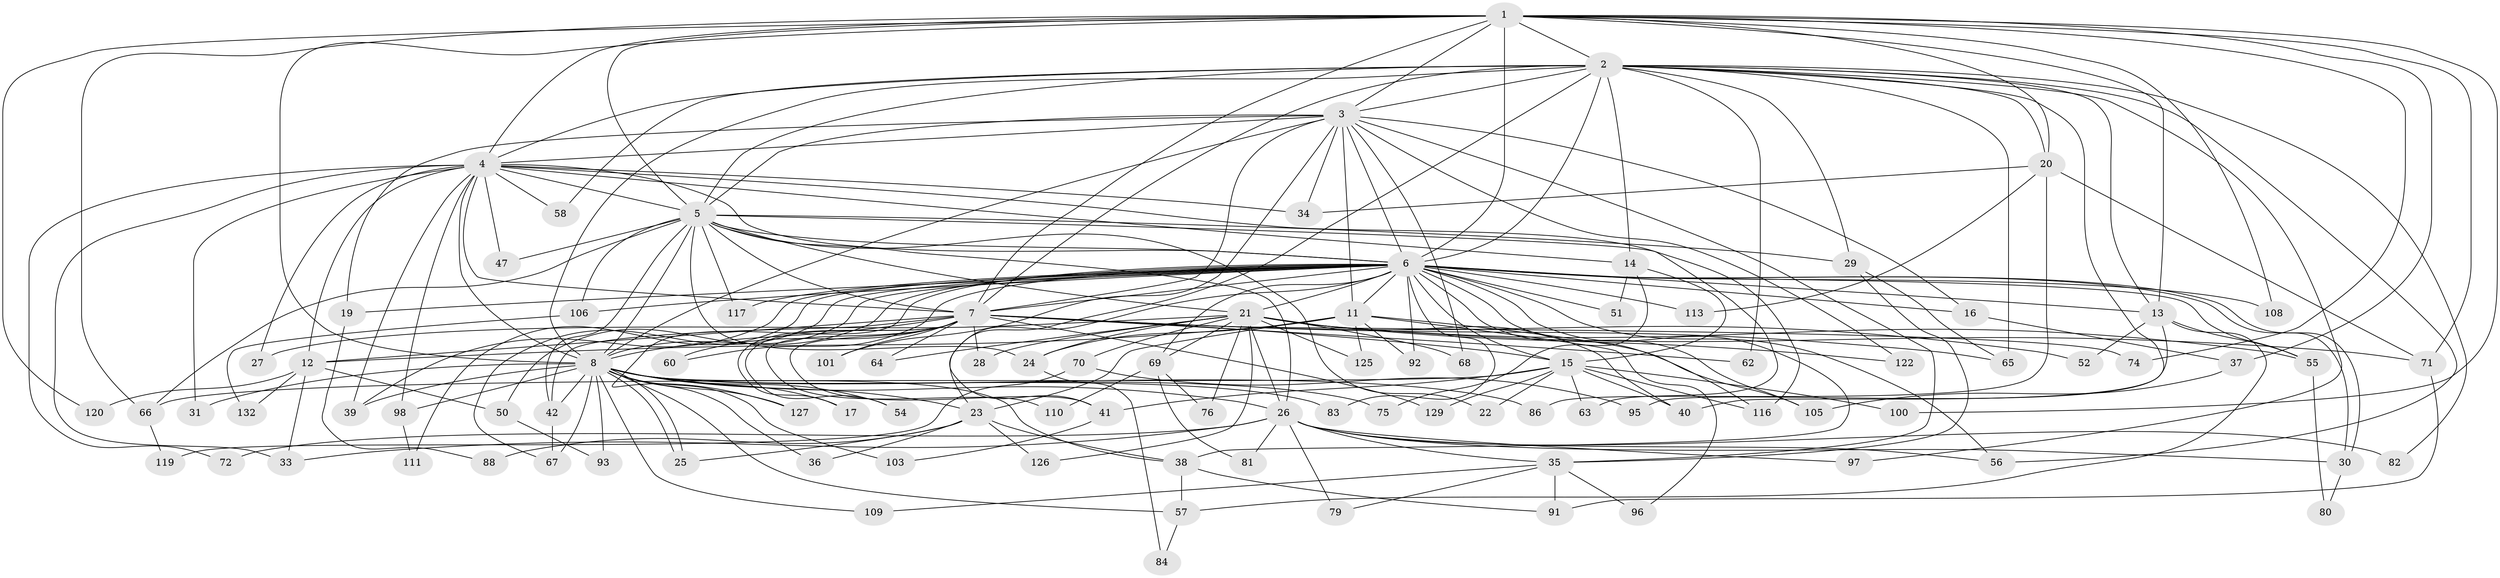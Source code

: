 // original degree distribution, {19: 0.007575757575757576, 22: 0.022727272727272728, 18: 0.007575757575757576, 27: 0.007575757575757576, 26: 0.007575757575757576, 16: 0.007575757575757576, 20: 0.007575757575757576, 23: 0.007575757575757576, 9: 0.007575757575757576, 6: 0.03787878787878788, 4: 0.09090909090909091, 5: 0.030303030303030304, 3: 0.1893939393939394, 2: 0.5378787878787878, 7: 0.015151515151515152, 14: 0.007575757575757576, 11: 0.007575757575757576}
// Generated by graph-tools (version 1.1) at 2025/41/03/06/25 10:41:43]
// undirected, 97 vertices, 231 edges
graph export_dot {
graph [start="1"]
  node [color=gray90,style=filled];
  1 [super="+53"];
  2 [super="+43"];
  3;
  4 [super="+99"];
  5 [super="+61"];
  6 [super="+9"];
  7 [super="+46"];
  8 [super="+10"];
  11 [super="+78"];
  12 [super="+90"];
  13 [super="+48"];
  14;
  15 [super="+18"];
  16;
  17;
  19;
  20;
  21 [super="+44"];
  22;
  23 [super="+32"];
  24;
  25 [super="+49"];
  26 [super="+89"];
  27;
  28;
  29 [super="+85"];
  30 [super="+77"];
  31;
  33 [super="+107"];
  34 [super="+94"];
  35 [super="+112"];
  36;
  37;
  38 [super="+123"];
  39 [super="+45"];
  40 [super="+59"];
  41 [super="+104"];
  42 [super="+130"];
  47;
  50;
  51;
  52;
  54;
  55 [super="+115"];
  56 [super="+114"];
  57 [super="+73"];
  58;
  60 [super="+102"];
  62;
  63;
  64;
  65;
  66 [super="+118"];
  67 [super="+87"];
  68;
  69;
  70;
  71 [super="+128"];
  72;
  74;
  75;
  76;
  79;
  80;
  81;
  82;
  83;
  84;
  86;
  88;
  91 [super="+121"];
  92;
  93;
  95;
  96;
  97;
  98;
  100;
  101;
  103;
  105 [super="+124"];
  106;
  108;
  109;
  110;
  111;
  113;
  116 [super="+131"];
  117;
  119;
  120;
  122;
  125;
  126;
  127;
  129;
  132;
  1 -- 2 [weight=2];
  1 -- 3;
  1 -- 4;
  1 -- 5 [weight=3];
  1 -- 6 [weight=2];
  1 -- 7;
  1 -- 8 [weight=2];
  1 -- 20;
  1 -- 37;
  1 -- 108;
  1 -- 120;
  1 -- 66;
  1 -- 74;
  1 -- 100;
  1 -- 13;
  1 -- 71;
  2 -- 3;
  2 -- 4;
  2 -- 5;
  2 -- 6 [weight=2];
  2 -- 7;
  2 -- 8 [weight=2];
  2 -- 13;
  2 -- 14;
  2 -- 20;
  2 -- 29;
  2 -- 40;
  2 -- 41;
  2 -- 56;
  2 -- 58;
  2 -- 62;
  2 -- 65;
  2 -- 82;
  2 -- 97;
  3 -- 4;
  3 -- 5;
  3 -- 6 [weight=2];
  3 -- 7;
  3 -- 8 [weight=2];
  3 -- 11 [weight=2];
  3 -- 16;
  3 -- 19;
  3 -- 34;
  3 -- 68;
  3 -- 101;
  3 -- 122;
  3 -- 35;
  4 -- 5;
  4 -- 6 [weight=2];
  4 -- 7;
  4 -- 8 [weight=2];
  4 -- 12;
  4 -- 14;
  4 -- 27 [weight=2];
  4 -- 31;
  4 -- 33;
  4 -- 39;
  4 -- 47;
  4 -- 58;
  4 -- 63;
  4 -- 72;
  4 -- 98;
  4 -- 34;
  5 -- 6 [weight=2];
  5 -- 7;
  5 -- 8 [weight=2];
  5 -- 21;
  5 -- 22;
  5 -- 24;
  5 -- 26;
  5 -- 29;
  5 -- 47;
  5 -- 66;
  5 -- 106;
  5 -- 116;
  5 -- 117;
  5 -- 42;
  6 -- 7 [weight=3];
  6 -- 8 [weight=4];
  6 -- 11;
  6 -- 13;
  6 -- 16;
  6 -- 21;
  6 -- 30;
  6 -- 30;
  6 -- 38;
  6 -- 50;
  6 -- 56;
  6 -- 69;
  6 -- 83;
  6 -- 92;
  6 -- 105;
  6 -- 106;
  6 -- 111;
  6 -- 127;
  6 -- 23;
  6 -- 39;
  6 -- 67;
  6 -- 15;
  6 -- 19;
  6 -- 108;
  6 -- 113;
  6 -- 51;
  6 -- 117;
  6 -- 116;
  6 -- 60;
  6 -- 55;
  7 -- 8 [weight=2];
  7 -- 12;
  7 -- 15;
  7 -- 17;
  7 -- 28;
  7 -- 41;
  7 -- 42;
  7 -- 52;
  7 -- 54;
  7 -- 60 [weight=2];
  7 -- 64;
  7 -- 65;
  7 -- 74;
  7 -- 101;
  7 -- 110;
  7 -- 129;
  7 -- 62;
  8 -- 25;
  8 -- 25;
  8 -- 36;
  8 -- 54;
  8 -- 57;
  8 -- 86;
  8 -- 98;
  8 -- 67;
  8 -- 75;
  8 -- 17;
  8 -- 83;
  8 -- 23;
  8 -- 26;
  8 -- 93;
  8 -- 31;
  8 -- 39;
  8 -- 103;
  8 -- 42;
  8 -- 109;
  8 -- 127;
  8 -- 38;
  11 -- 23;
  11 -- 24;
  11 -- 92;
  11 -- 96;
  11 -- 125;
  11 -- 12;
  11 -- 105;
  12 -- 50;
  12 -- 132;
  12 -- 120;
  12 -- 33;
  13 -- 52;
  13 -- 55;
  13 -- 57;
  13 -- 95;
  14 -- 51;
  14 -- 75;
  14 -- 15;
  15 -- 22;
  15 -- 100;
  15 -- 116;
  15 -- 129;
  15 -- 66;
  15 -- 40;
  15 -- 41;
  15 -- 63;
  16 -- 37;
  19 -- 88;
  20 -- 34;
  20 -- 71;
  20 -- 86;
  20 -- 113;
  21 -- 27;
  21 -- 28;
  21 -- 55;
  21 -- 68;
  21 -- 69;
  21 -- 71;
  21 -- 76;
  21 -- 125;
  21 -- 126;
  21 -- 26;
  21 -- 40;
  21 -- 64;
  21 -- 70;
  21 -- 24;
  21 -- 122;
  23 -- 38;
  23 -- 88;
  23 -- 126;
  23 -- 36;
  23 -- 25;
  24 -- 84;
  26 -- 33;
  26 -- 35;
  26 -- 72;
  26 -- 79;
  26 -- 81;
  26 -- 82;
  26 -- 97;
  26 -- 30;
  26 -- 56;
  29 -- 35;
  29 -- 65;
  30 -- 80;
  35 -- 79;
  35 -- 91;
  35 -- 96;
  35 -- 109;
  37 -- 105;
  38 -- 57;
  38 -- 91;
  41 -- 103;
  42 -- 67;
  50 -- 93;
  55 -- 80;
  57 -- 84;
  66 -- 119;
  69 -- 76;
  69 -- 81;
  69 -- 110;
  70 -- 95;
  70 -- 119;
  71 -- 91;
  98 -- 111;
  106 -- 132;
}
